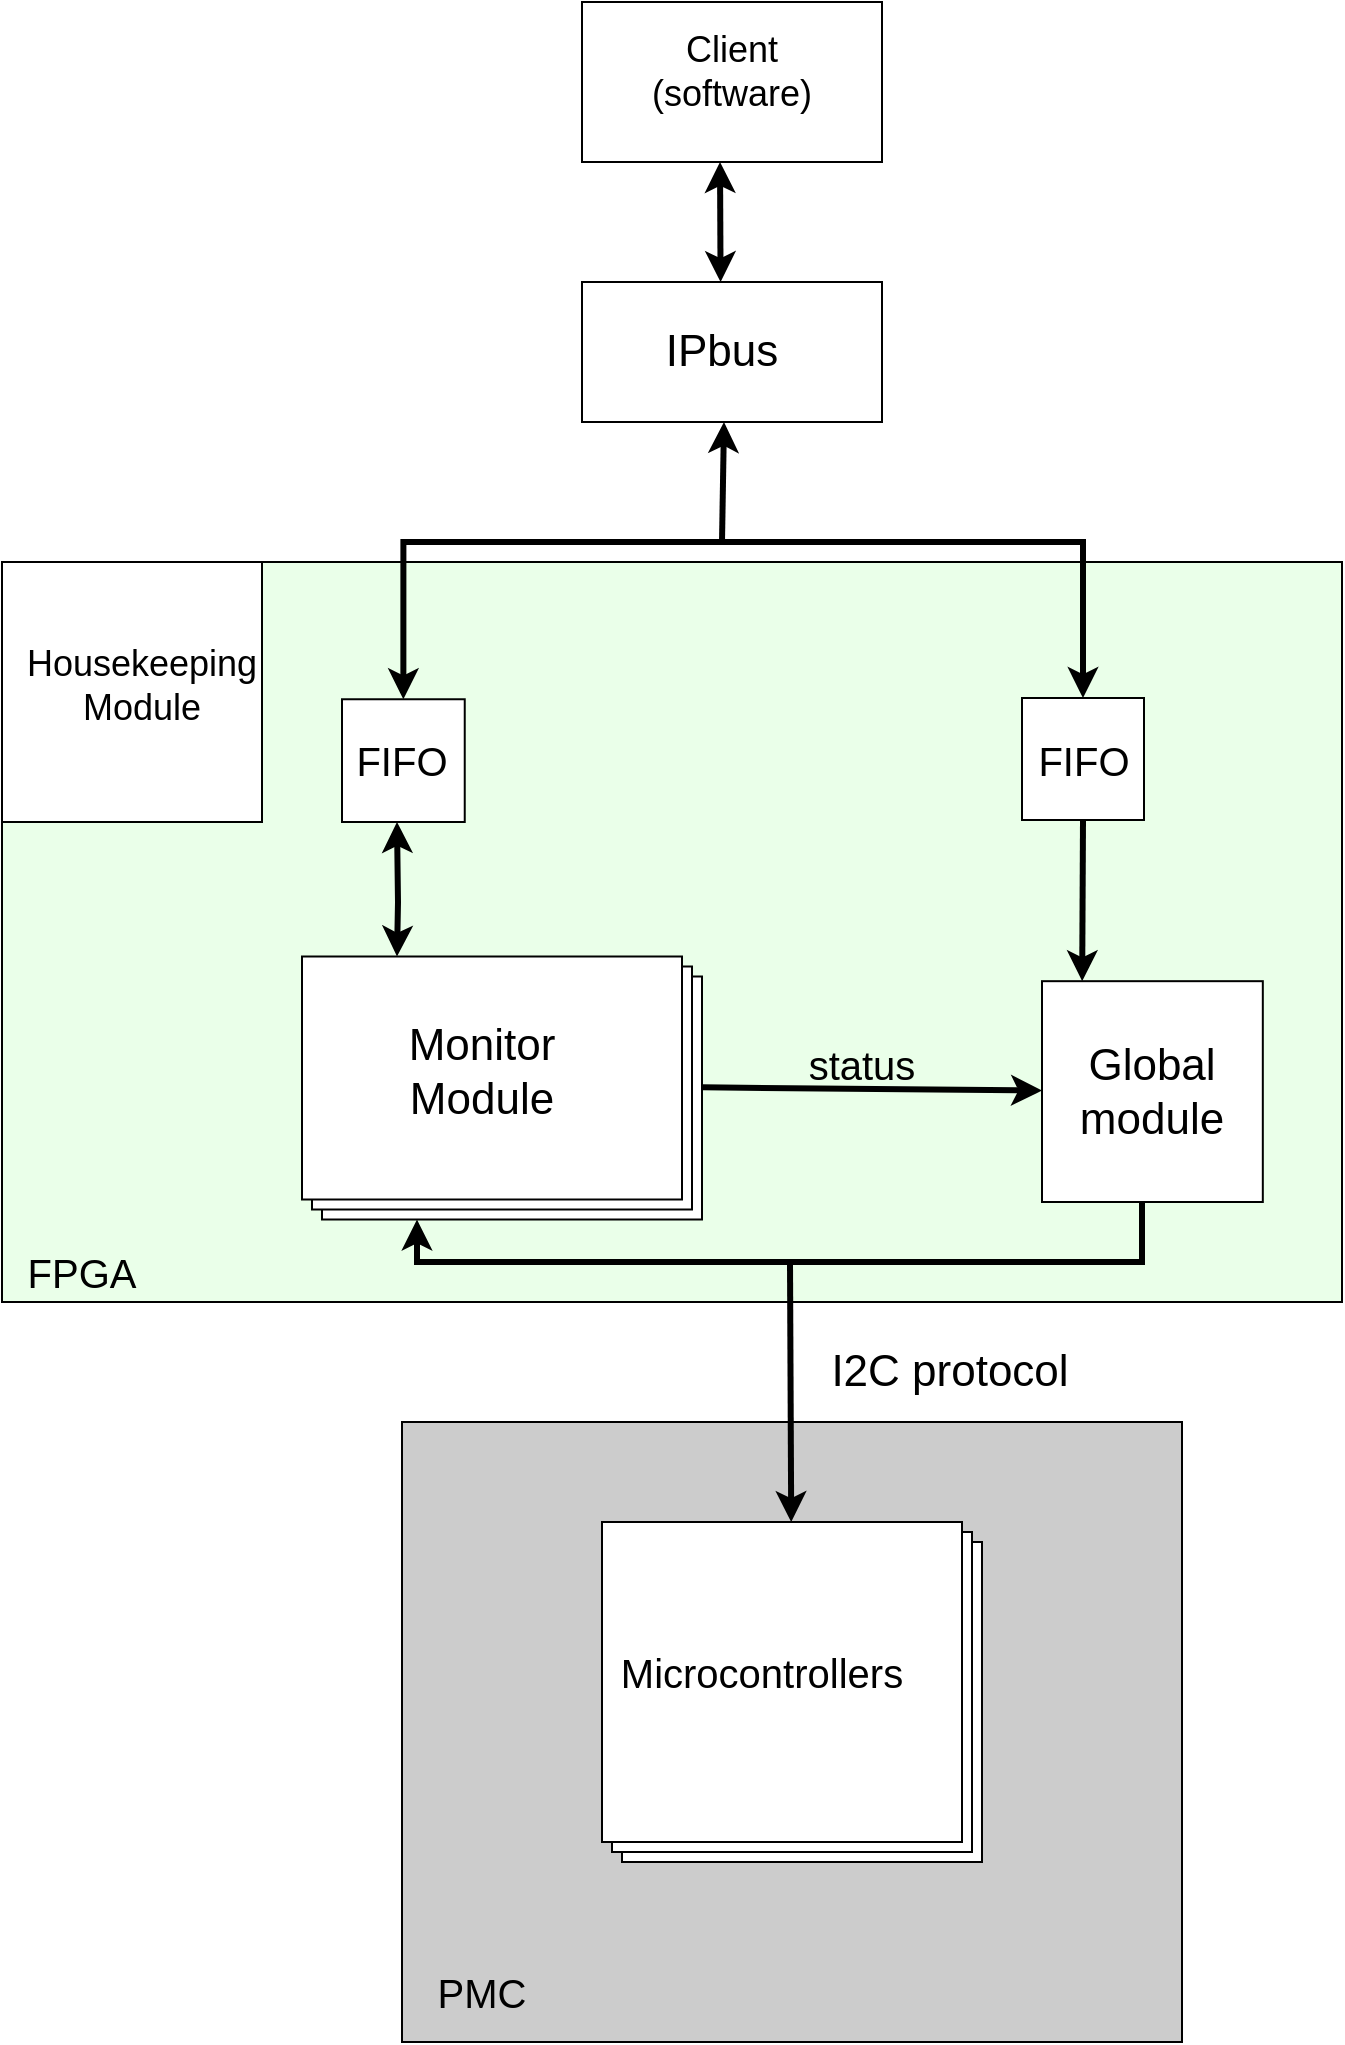 <mxfile version="16.5.1" type="device"><diagram id="pfcljwysTZqHIGRZzhZd" name="Page-1"><mxGraphModel dx="1896" dy="1153" grid="1" gridSize="10" guides="1" tooltips="1" connect="1" arrows="1" fold="1" page="1" pageScale="1" pageWidth="1654" pageHeight="2336" math="0" shadow="0"><root><mxCell id="0"/><mxCell id="1" parent="0"/><mxCell id="1X3logCJm2O_9Aw637PZ-5" value="" style="rounded=0;whiteSpace=wrap;html=1;fillColor=#EAFFE9;container=1;imageHeight=15;imageWidth=24;imageAspect=0;autosize=0;recursiveResize=0;" vertex="1" parent="1"><mxGeometry x="60" y="600" width="670" height="370" as="geometry"><mxRectangle x="60" y="600" width="50" height="40" as="alternateBounds"/></mxGeometry></mxCell><mxCell id="FmM--GsH6J8SJs3Nvy76-2" value="" style="verticalLabelPosition=bottom;verticalAlign=top;html=1;shape=mxgraph.basic.layered_rect;dx=10;outlineConnect=0;points=[[0,0,0,0,0],[0,0.23,0,0,0],[0,0.46,0,0,0],[0,0.69,0,0,0],[0,0.93,0,0,0],[0.03,0.97,0,0,0],[0.05,0,0,0,0],[0.05,1,0,0,0],[0.1,0,0,0,0],[0.14,0,0,0,0],[0.19,0,0,0,0],[0.2,0,0,0,0],[0.24,0,0,0,0],[0.29,0,0,0,0],[0.29,1,0,0,0],[0.3,0,0,0,0],[0.33,0,0,0,0],[0.38,0,0,0,0],[0.4,0,0,0,0],[0.43,0,0,0,0],[0.47,0,0,0,0],[0.48,0,0,0,0],[0.5,0,0,0,0],[0.52,0,0,0,0],[0.53,1,0,0,0],[0.57,0,0,0,0],[0.6,0,0,0,0],[0.62,0,0,0,0],[0.67,0,0,0,0],[0.7,0,0,0,0],[0.71,0,0,0,0],[0.76,0,0,0,0],[0.77,1,0,0,0],[0.8,0,0,0,0],[0.81,0,0,0,0],[0.86,0,0,0,0],[0.9,0,0,0,0],[0.95,0,0,0,0],[0.97,0.04,0,0,0],[1,0.08,0,0,0],[1,0.3,0,0,0],[1,0.54,0,0,0],[1,0.77,0,0,0],[1,1,0,0,0]];" parent="1X3logCJm2O_9Aw637PZ-5" vertex="1"><mxGeometry x="150" y="197.26" width="200" height="131.507" as="geometry"/></mxCell><mxCell id="FmM--GsH6J8SJs3Nvy76-9" value="" style="whiteSpace=wrap;html=1;aspect=fixed;" parent="1X3logCJm2O_9Aw637PZ-5" vertex="1"><mxGeometry x="520" y="209.59" width="110.41" height="110.41" as="geometry"/></mxCell><mxCell id="FmM--GsH6J8SJs3Nvy76-10" value="" style="endArrow=classic;html=1;rounded=0;endSize=6;strokeWidth=3;startArrow=classic;startFill=1;exitX=0.448;exitY=1;exitDx=0;exitDy=0;entryX=0;entryY=0;entryDx=47.5;entryDy=0;snapToPoint=0;noJump=0;orthogonal=0;strokeColor=default;entryPerimeter=0;sourcePerimeterSpacing=0;exitPerimeter=0;points=[[0,0,0,0,0],[0,0.24,0,0,0],[0,0.5,0,0,0],[0,0.76,0,0,0],[0,1,0,0,0],[0.12,0,0,0,0],[0.26,1,0,0,0],[0.5,0,0,0,0],[0.5,1,0,0,0],[0.76,0,0,0,0],[0.76,1,0,0,0],[1,0,0,0,0],[1,0.26,0,0,0],[1,0.5,0,0,0],[1,0.76,0,0,0],[1,1,0,0,0]];" parent="1X3logCJm2O_9Aw637PZ-5" target="FmM--GsH6J8SJs3Nvy76-2" edge="1" source="FmM--GsH6J8SJs3Nvy76-11"><mxGeometry width="50" height="50" relative="1" as="geometry"><mxPoint x="198" y="120" as="sourcePoint"/><mxPoint x="196" y="190" as="targetPoint"/><Array as="points"><mxPoint x="198" y="170"/></Array></mxGeometry></mxCell><mxCell id="FmM--GsH6J8SJs3Nvy76-11" value="" style="whiteSpace=wrap;html=1;aspect=fixed;" parent="1X3logCJm2O_9Aw637PZ-5" vertex="1"><mxGeometry x="170" y="68.63" width="61.37" height="61.37" as="geometry"/></mxCell><mxCell id="FmM--GsH6J8SJs3Nvy76-12" value="&lt;div&gt;&lt;font style=&quot;font-size: 20px&quot;&gt;FIFO&lt;/font&gt;&lt;/div&gt;" style="text;html=1;strokeColor=none;fillColor=none;align=center;verticalAlign=middle;whiteSpace=wrap;rounded=0;" parent="1X3logCJm2O_9Aw637PZ-5" vertex="1"><mxGeometry x="170" y="86.301" width="60" height="24.658" as="geometry"/></mxCell><mxCell id="FmM--GsH6J8SJs3Nvy76-28" value="&lt;font style=&quot;font-size: 20px&quot;&gt;status&lt;/font&gt;" style="text;html=1;strokeColor=none;fillColor=none;align=center;verticalAlign=middle;whiteSpace=wrap;rounded=0;fontSize=16;" parent="1X3logCJm2O_9Aw637PZ-5" vertex="1"><mxGeometry x="400" y="238.358" width="60" height="24.658" as="geometry"/></mxCell><mxCell id="FmM--GsH6J8SJs3Nvy76-31" value="" style="whiteSpace=wrap;html=1;aspect=fixed;" parent="1X3logCJm2O_9Aw637PZ-5" vertex="1"><mxGeometry x="510" y="68" width="61" height="61" as="geometry"/></mxCell><mxCell id="FmM--GsH6J8SJs3Nvy76-32" value="&lt;div&gt;&lt;font style=&quot;font-size: 20px&quot;&gt;FIFO&lt;/font&gt;&lt;/div&gt;" style="text;html=1;strokeColor=none;fillColor=none;align=center;verticalAlign=middle;whiteSpace=wrap;rounded=0;" parent="1X3logCJm2O_9Aw637PZ-5" vertex="1"><mxGeometry x="511" y="86.301" width="60" height="24.658" as="geometry"/></mxCell><mxCell id="FmM--GsH6J8SJs3Nvy76-33" value="" style="endArrow=classic;html=1;rounded=0;fontSize=12;entryX=0.383;entryY=0;entryDx=0;entryDy=0;entryPerimeter=0;strokeWidth=3;exitX=0.5;exitY=1;exitDx=0;exitDy=0;startArrow=none;startFill=0;" parent="1X3logCJm2O_9Aw637PZ-5" edge="1" source="FmM--GsH6J8SJs3Nvy76-31"><mxGeometry width="50" height="50" relative="1" as="geometry"><mxPoint x="540.12" y="140" as="sourcePoint"/><mxPoint x="540.08" y="209.589" as="targetPoint"/></mxGeometry></mxCell><mxCell id="FmM--GsH6J8SJs3Nvy76-34" value="&lt;font style=&quot;font-size: 22px&quot;&gt;Global module&lt;/font&gt;" style="text;html=1;strokeColor=none;fillColor=none;align=center;verticalAlign=middle;whiteSpace=wrap;rounded=0;fontSize=12;" parent="1X3logCJm2O_9Aw637PZ-5" vertex="1"><mxGeometry x="545.2" y="252.465" width="60" height="24.658" as="geometry"/></mxCell><mxCell id="yFsrMzS9YqzAfZclZmZr-1" value="&lt;font style=&quot;font-size: 22px&quot;&gt;Monitor Module&lt;/font&gt;" style="text;html=1;strokeColor=none;fillColor=none;align=center;verticalAlign=middle;whiteSpace=wrap;rounded=0;" parent="1X3logCJm2O_9Aw637PZ-5" vertex="1"><mxGeometry x="210" y="238.356" width="60" height="32.877" as="geometry"/></mxCell><mxCell id="yFsrMzS9YqzAfZclZmZr-16" value="" style="whiteSpace=wrap;html=1;aspect=fixed;fontSize=12;" parent="1X3logCJm2O_9Aw637PZ-5" vertex="1"><mxGeometry width="130" height="130" as="geometry"/></mxCell><mxCell id="yFsrMzS9YqzAfZclZmZr-17" value="&lt;font style=&quot;font-size: 18px&quot;&gt;Housekeeping Module&lt;/font&gt;" style="text;html=1;strokeColor=none;fillColor=none;align=center;verticalAlign=middle;whiteSpace=wrap;rounded=0;fontSize=12;" parent="1X3logCJm2O_9Aw637PZ-5" vertex="1"><mxGeometry x="40" y="49.316" width="60" height="24.658" as="geometry"/></mxCell><mxCell id="1X3logCJm2O_9Aw637PZ-16" value="FPGA" style="text;html=1;strokeColor=none;fillColor=none;align=center;verticalAlign=middle;whiteSpace=wrap;rounded=0;fontSize=20;" vertex="1" parent="1X3logCJm2O_9Aw637PZ-5"><mxGeometry x="10" y="340" width="60" height="30" as="geometry"/></mxCell><mxCell id="1X3logCJm2O_9Aw637PZ-24" value="" style="endArrow=none;startArrow=classic;html=1;rounded=0;fontSize=20;strokeWidth=3;edgeStyle=orthogonalEdgeStyle;exitX=0;exitY=0;exitDx=57.5;exitDy=131.507;exitPerimeter=0;endFill=0;" edge="1" parent="1X3logCJm2O_9Aw637PZ-5" source="FmM--GsH6J8SJs3Nvy76-2"><mxGeometry width="50" height="50" relative="1" as="geometry"><mxPoint x="200" y="400" as="sourcePoint"/><mxPoint x="570" y="320" as="targetPoint"/><Array as="points"><mxPoint x="207" y="350"/><mxPoint x="570" y="350"/></Array></mxGeometry></mxCell><mxCell id="1X3logCJm2O_9Aw637PZ-26" value="" style="endArrow=classic;html=1;rounded=0;fontSize=20;strokeWidth=3;" edge="1" parent="1X3logCJm2O_9Aw637PZ-5" target="FmM--GsH6J8SJs3Nvy76-9"><mxGeometry width="50" height="50" relative="1" as="geometry"><mxPoint x="350" y="262.67" as="sourcePoint"/><mxPoint x="430" y="262.67" as="targetPoint"/></mxGeometry></mxCell><mxCell id="1X3logCJm2O_9Aw637PZ-29" value="" style="endArrow=classic;startArrow=classic;html=1;rounded=0;fontSize=20;strokeWidth=3;edgeStyle=orthogonalEdgeStyle;exitX=0.5;exitY=0;exitDx=0;exitDy=0;entryX=0.5;entryY=0;entryDx=0;entryDy=0;" edge="1" parent="1X3logCJm2O_9Aw637PZ-5" source="FmM--GsH6J8SJs3Nvy76-11" target="FmM--GsH6J8SJs3Nvy76-31"><mxGeometry width="50" height="50" relative="1" as="geometry"><mxPoint x="210" y="-50" as="sourcePoint"/><mxPoint x="660" y="-130" as="targetPoint"/><Array as="points"><mxPoint x="201" y="-10"/><mxPoint x="541" y="-10"/></Array></mxGeometry></mxCell><mxCell id="yFsrMzS9YqzAfZclZmZr-18" value="" style="rounded=0;whiteSpace=wrap;html=1;fontSize=12;" parent="1" vertex="1"><mxGeometry x="350" y="320" width="150" height="80" as="geometry"/></mxCell><mxCell id="yFsrMzS9YqzAfZclZmZr-19" value="&lt;font&gt;&lt;font style=&quot;font-size: 18px&quot;&gt;Client (software)&lt;/font&gt;&lt;br&gt;&lt;/font&gt;" style="text;html=1;strokeColor=none;fillColor=none;align=center;verticalAlign=middle;whiteSpace=wrap;rounded=0;fontSize=12;" parent="1" vertex="1"><mxGeometry x="395" y="342.672" width="60" height="24.658" as="geometry"/></mxCell><mxCell id="1X3logCJm2O_9Aw637PZ-7" value="" style="rounded=0;whiteSpace=wrap;html=1;fontSize=18;fillColor=default;" vertex="1" parent="1"><mxGeometry x="350" y="460" width="150" height="70" as="geometry"/></mxCell><mxCell id="1X3logCJm2O_9Aw637PZ-9" value="IPbus" style="text;html=1;strokeColor=none;fillColor=none;align=center;verticalAlign=middle;whiteSpace=wrap;rounded=0;fontSize=22;" vertex="1" parent="1"><mxGeometry x="390" y="480" width="60" height="30" as="geometry"/></mxCell><mxCell id="1X3logCJm2O_9Aw637PZ-13" value="" style="endArrow=classic;startArrow=classic;html=1;rounded=0;fontSize=18;strokeWidth=3;" edge="1" parent="1"><mxGeometry width="50" height="50" relative="1" as="geometry"><mxPoint x="419.29" y="460" as="sourcePoint"/><mxPoint x="419" y="400" as="targetPoint"/></mxGeometry></mxCell><mxCell id="1X3logCJm2O_9Aw637PZ-17" value="" style="rounded=0;whiteSpace=wrap;html=1;fontSize=20;fillColor=#CCCCCC;container=1;recursiveResize=0;" vertex="1" parent="1"><mxGeometry x="260" y="1030" width="390" height="310" as="geometry"/></mxCell><mxCell id="yFsrMzS9YqzAfZclZmZr-3" value="" style="verticalLabelPosition=bottom;verticalAlign=top;html=1;shape=mxgraph.basic.layered_rect;dx=10;outlineConnect=0;" parent="1X3logCJm2O_9Aw637PZ-17" vertex="1"><mxGeometry x="100" y="50" width="190" height="170" as="geometry"/></mxCell><mxCell id="yFsrMzS9YqzAfZclZmZr-6" value="&lt;font style=&quot;font-size: 20px&quot;&gt;Microcontrollers&lt;/font&gt;" style="text;html=1;strokeColor=none;fillColor=none;align=center;verticalAlign=middle;whiteSpace=wrap;rounded=0;fontSize=16;" parent="1X3logCJm2O_9Aw637PZ-17" vertex="1"><mxGeometry x="150" y="110" width="60" height="30" as="geometry"/></mxCell><mxCell id="1X3logCJm2O_9Aw637PZ-18" value="PMC" style="text;html=1;strokeColor=none;fillColor=none;align=center;verticalAlign=middle;whiteSpace=wrap;rounded=0;fontSize=20;" vertex="1" parent="1X3logCJm2O_9Aw637PZ-17"><mxGeometry x="10" y="270" width="60" height="30" as="geometry"/></mxCell><mxCell id="1X3logCJm2O_9Aw637PZ-25" value="" style="endArrow=classic;html=1;rounded=0;fontSize=20;strokeWidth=3;" edge="1" parent="1" target="yFsrMzS9YqzAfZclZmZr-3"><mxGeometry width="50" height="50" relative="1" as="geometry"><mxPoint x="454" y="950" as="sourcePoint"/><mxPoint x="398.29" y="1020" as="targetPoint"/></mxGeometry></mxCell><mxCell id="1X3logCJm2O_9Aw637PZ-28" value="&lt;font style=&quot;font-size: 22px&quot;&gt;I2C protocol&lt;/font&gt;" style="text;html=1;strokeColor=none;fillColor=none;align=center;verticalAlign=middle;whiteSpace=wrap;rounded=0;fontSize=18;" vertex="1" parent="1"><mxGeometry x="454" y="990" width="160" height="30" as="geometry"/></mxCell><mxCell id="1X3logCJm2O_9Aw637PZ-30" value="" style="endArrow=classic;html=1;rounded=0;fontSize=20;strokeWidth=3;" edge="1" parent="1"><mxGeometry width="50" height="50" relative="1" as="geometry"><mxPoint x="420.002" y="590" as="sourcePoint"/><mxPoint x="421" y="530" as="targetPoint"/></mxGeometry></mxCell></root></mxGraphModel></diagram></mxfile>